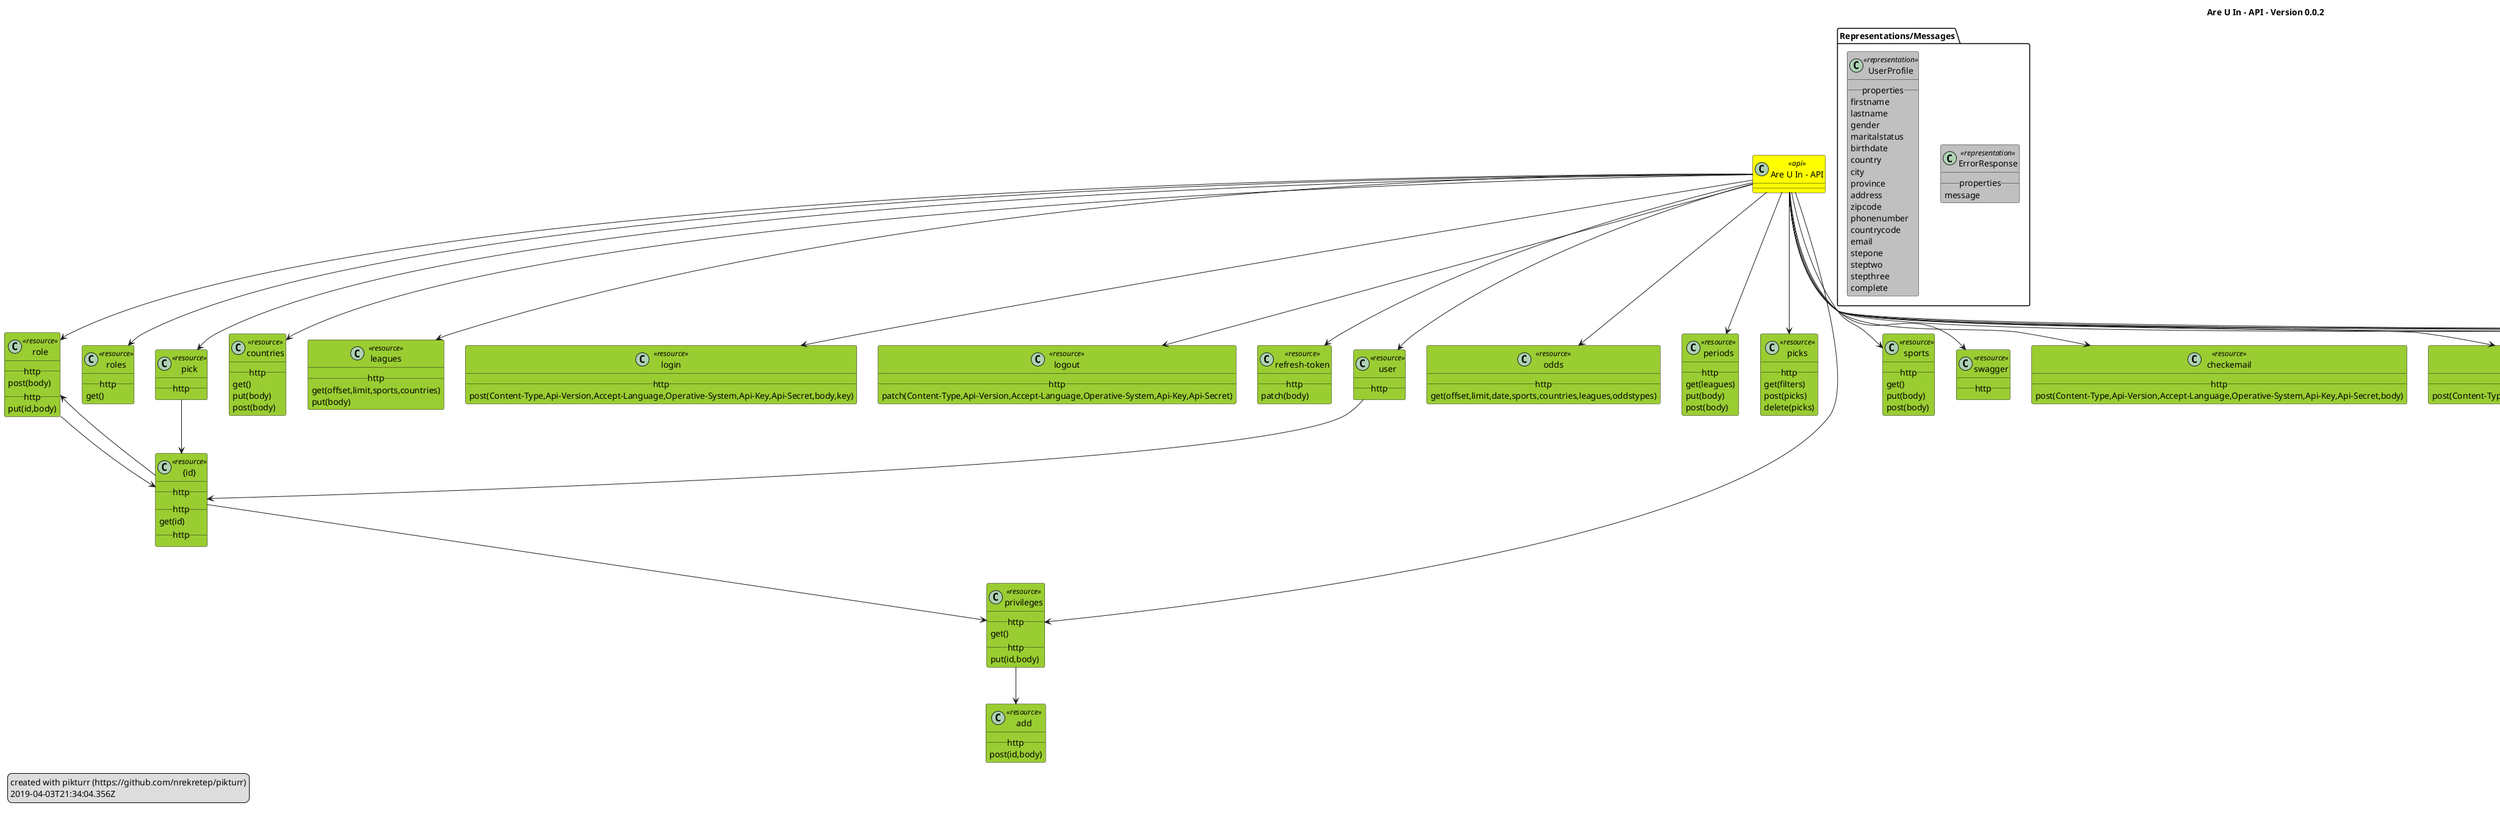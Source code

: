 @startuml

title Are U In - API - Version 0.0.2

skinparam stereotypeCBackgroundColor<<representation>> DimGray
skinparam stereotypeCBackgroundColor<<api>> Red
skinparam stereotypeCBackgroundColor<<resource>> SpringGreen
skinparam class {
BackgroundColor<<api>> Yellow
BackgroundColor<<representation>> Silver
BackgroundColor<<resource>> YellowGreen
}

class "Are U In - API" <<api>>

class "privileges" <<resource>> {
__ http __
get()
}

"Are U In - API" --> "privileges"

class "roles" <<resource>> {
__ http __
get()
}

"Are U In - API" --> "roles"

class "role" <<resource>> {
__ http __
post(body)
}

"Are U In - API" --> "role"

class "{id}" <<resource>> {
__ http __
}

"role" --> "{id}"

class "privileges" <<resource>> {
__ http __
put(id,body)
}

"{id}" --> "privileges"

class "add" <<resource>> {
__ http __
post(id,body)
}

"privileges" --> "add"

class "countries" <<resource>> {
__ http __
get()
put(body)
post(body)
}

"Are U In - API" --> "countries"

class "leagues" <<resource>> {
__ http __
get(offset,limit,sports,countries)
put(body)
}

"Are U In - API" --> "leagues"

class "login" <<resource>> {
__ http __
post(Content-Type,Api-Version,Accept-Language,Operative-System,Api-Key,Api-Secret,body,key)
}

"Are U In - API" --> "login"

class "logout" <<resource>> {
__ http __
patch(Content-Type,Api-Version,Accept-Language,Operative-System,Api-Key,Api-Secret)
}

"Are U In - API" --> "logout"

class "refresh-token" <<resource>> {
__ http __
patch(body)
}

"Are U In - API" --> "refresh-token"

class "matches" <<resource>> {
__ http __
}

"Are U In - API" --> "matches"

class "status" <<resource>> {
__ http __
put(body)
}

"matches" --> "status"

class "all" <<resource>> {
__ http __
put(body)
}

"status" --> "all"

class "odds" <<resource>> {
__ http __
get(offset,limit,date,sports,countries,leagues,oddstypes)
}

"Are U In - API" --> "odds"

class "periods" <<resource>> {
__ http __
get(leagues)
put(body)
post(body)
}

"Are U In - API" --> "periods"

class "picks" <<resource>> {
__ http __
get(filters)
post(picks)
delete(picks)
}

"Are U In - API" --> "picks"

class "pick" <<resource>> {
__ http __
}

"Are U In - API" --> "pick"

class "{id}" <<resource>> {
__ http __
get(id)
}

"pick" --> "{id}"

class "sports" <<resource>> {
__ http __
get()
put(body)
post(body)
}

"Are U In - API" --> "sports"

class "swagger" <<resource>> {
__ http __
}

"Are U In - API" --> "swagger"

class "checkemail" <<resource>> {
__ http __
post(Content-Type,Api-Version,Accept-Language,Operative-System,Api-Key,Api-Secret,body)
}

"Are U In - API" --> "checkemail"

class "changepassword" <<resource>> {
__ http __
post(Content-Type,Api-Version,Accept-Language,Operative-System,Api-Key,Api-Secret,body)
}

"Are U In - API" --> "changepassword"

class "checkusername" <<resource>> {
__ http __
post(Content-Type,Api-Version,Accept-Language,Operative-System,Api-Key,Api-Secret,body)
}

"Are U In - API" --> "checkusername"

class "forgotPassword" <<resource>> {
__ http __
post(Content-Type,Api-Version,Accept-Language,Operative-System,Api-Key,Api-Secret,body)
}

"Are U In - API" --> "forgotPassword"

class "profile" <<resource>> {
__ http __
get(Content-Type,Api-Version,Accept-Language,Operative-System,Api-Key,Api-Secret)
put(Content-Type,Api-Version,Accept-Language,Operative-System,Api-Key,Api-Secret,body)
}

"Are U In - API" --> "profile"

class "register" <<resource>> {
__ http __
post(Content-Type,Api-Version,Accept-Language,Operative-System,Api-Key,Api-Secret,body)
}

"Are U In - API" --> "register"

class "users" <<resource>> {
__ http __
get()
}

"Are U In - API" --> "users"

class "user" <<resource>> {
__ http __
}

"Are U In - API" --> "user"

class "{id}" <<resource>> {
__ http __
}

"user" --> "{id}"

class "role" <<resource>> {
__ http __
put(id,body)
}

"{id}" --> "role"

package Representations/Messages <<Folder>> {
class "ErrorResponse" <<representation>> { 
__properties__
message
}
class "UserProfile" <<representation>> { 
__properties__
firstname
lastname
gender
maritalstatus
birthdate
country
city
province
address
zipcode
phonenumber
countrycode
email
stepone
steptwo
stepthree
complete
}
}

legend left
created with pikturr (https://github.com/nrekretep/pikturr)
2019-04-03T21:34:04.356Z
endlegend

@enduml

